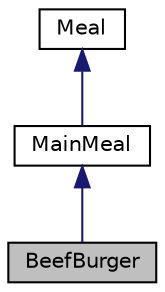 digraph "BeefBurger"
{
 // LATEX_PDF_SIZE
  edge [fontname="Helvetica",fontsize="10",labelfontname="Helvetica",labelfontsize="10"];
  node [fontname="Helvetica",fontsize="10",shape=record];
  Node1 [label="BeefBurger",height=0.2,width=0.4,color="black", fillcolor="grey75", style="filled", fontcolor="black",tooltip="The BeefBurger class is a derived class of MainMeal that represents a beef burger."];
  Node2 -> Node1 [dir="back",color="midnightblue",fontsize="10",style="solid",fontname="Helvetica"];
  Node2 [label="MainMeal",height=0.2,width=0.4,color="black", fillcolor="white", style="filled",URL="$classMainMeal.html",tooltip="The MainMeal class is a concrete class that inherits from the Meal class. It provides an implementati..."];
  Node3 -> Node2 [dir="back",color="midnightblue",fontsize="10",style="solid",fontname="Helvetica"];
  Node3 [label="Meal",height=0.2,width=0.4,color="black", fillcolor="white", style="filled",URL="$classMeal.html",tooltip="The Meal class is an abstract base class that defines the interface for creating meals."];
}
